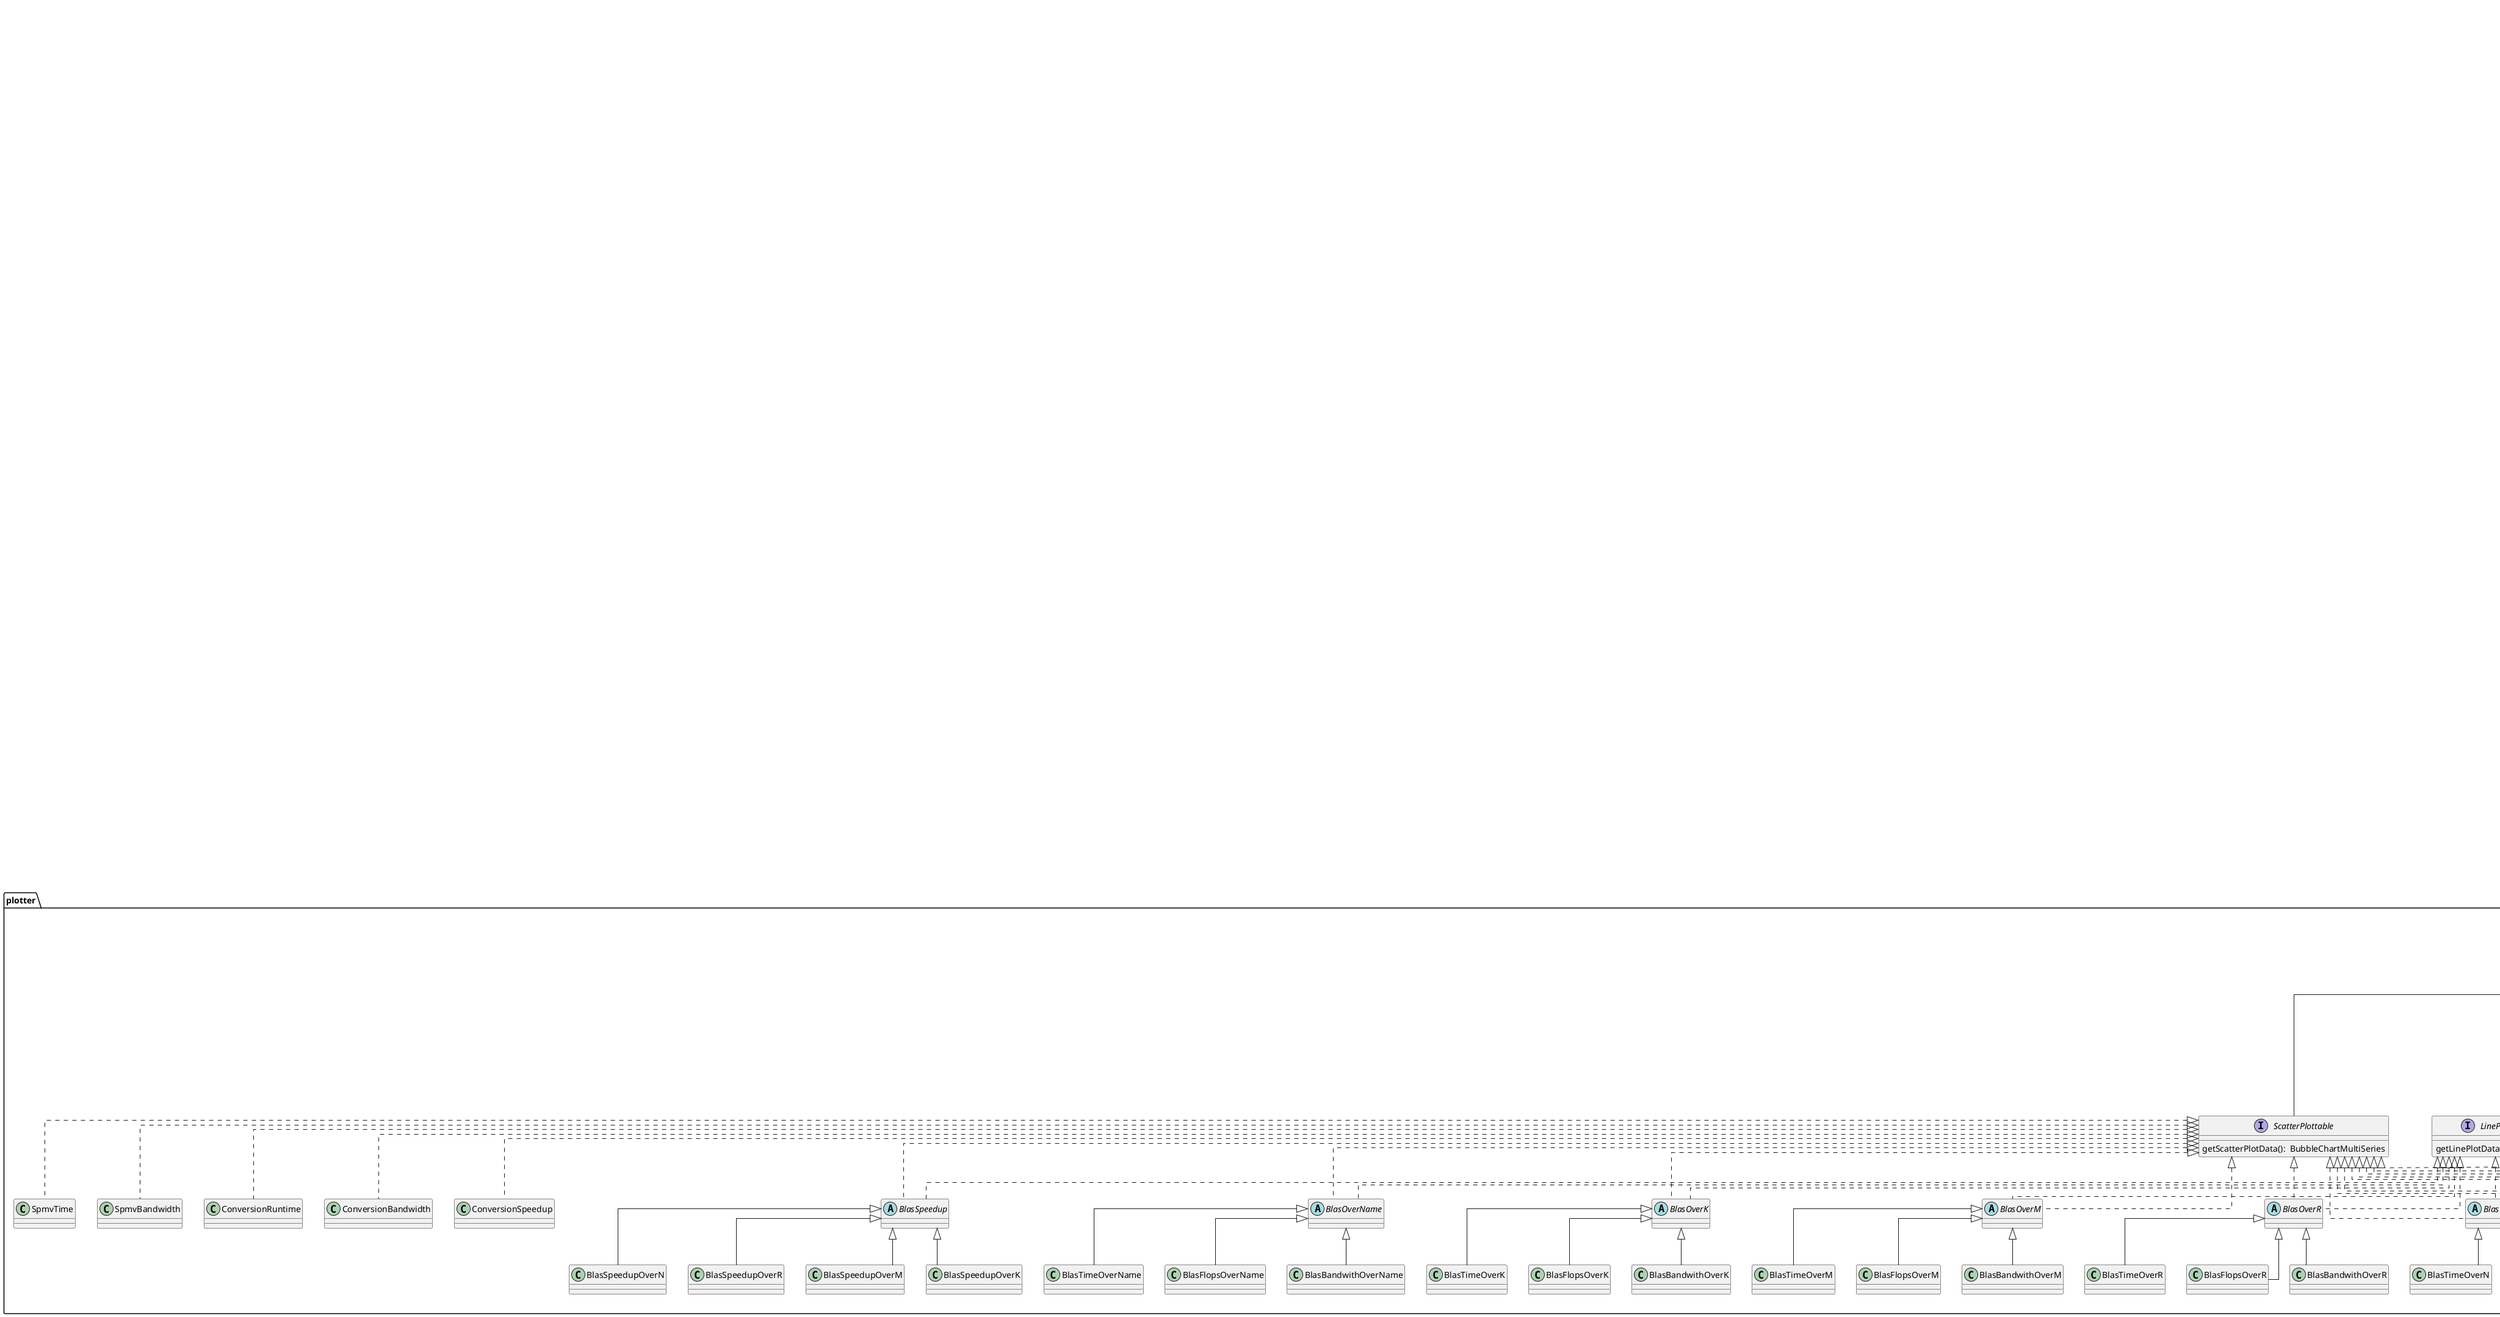 @startuml frontend

'maybe wihtout linetype ortho its more readable 
'edit: no
skinparam linetype ortho

package ui {
    class AppComponent
    class HeaderComponent
    class SideBarComponent

    package sideBar {
        'inspired by ui
        class SideCurrentChosenCommitComponent
        'inspired by scenario, spawns BenchmarkSelectDialogComponent
        class SideBenchmarkSelectComponent {
            spawnBenchmarkSelectDialog() : void
        }
        'inspired by scenario, spawns BenchmarkCompareDialogComponent
        class SideBenchmarkCompareComponent {
            spawnBenchmarkCompareDialog() : void
        }
        'inspired by scenario
        class SideLoadFromTemplateComponent {
            spawnLoadFromTemplateDialog() : void
        }
        'inspired by mockup
        class SidePreviousPlotsComponent

        'contained within SidePreviousPlotsCopmonent
        class PlotCardComponent

        SidePreviousPlotsComponent "1" *-- "*" PlotCardComponent
    }

    package mainContent {
        'inspired by mockup, purpose or functionality not yet clear
        class AveragePerformanceComponent
        'inspired by mockup
        class GitHistoryComponent
        
        class SingleBenchmarkPlotComponent
        class BenchmarkComparisonPlotComponent
    }

    package plotviews {
        class ScatterPlotComponent
        class LinePlotComponent
        class BarPlotComponent
        class SummaryChartComponent
    }

    package dialogs {
        class PlotConfigurationDialogComponent {
            routeToPlotView()
        }
        class BenchmarkSelectDialogComponent {
            @Input configurePlot: boolean;
            spawnPlotConfigurationDialog()
        }
        class LoadFromTemplateDialogComponent {
            spawnPlotConfigurationDialog()
        }
        class ErrorDialogComponent
        class CookieConsentDialogComponent
        class BenchmarkCompareDialogComponent {
            spawnPlotConfigurationDialog()
        }
    }

    AppComponent "1" *-- "1" HeaderComponent
    AppComponent "1" *-- "1" SideBarComponent

    AppComponent .d.> AveragePerformanceComponent : routes to
    AppComponent .d.> GitHistoryComponent : routes to
    AppComponent .d.> SingleBenchmarkPlotComponent : routes to
    AppComponent .d.> BenchmarkComparisonPlotComponent : routes to

    SideBarComponent "1" *-- "1" SideCurrentChosenCommitComponent
    SideBarComponent "1" *-- "1" SideBenchmarkSelectComponent
    SideBarComponent "1" *-- "1" SideBenchmarkCompareComponent
    SideBarComponent "1" *-- "1" SideLoadFromTemplateComponent
    SideBarComponent "1" *-- "1" SidePreviousPlotsComponent


    SideBenchmarkSelectComponent .d.> PlotConfigurationDialogComponent : calls
    SideBenchmarkSelectComponent .d.> BenchmarkSelectDialogComponent : calls
    SideBenchmarkCompareComponent .d.> BenchmarkSelectDialogComponent : calls
    SideLoadFromTemplateComponent .d.> LoadFromTemplateDialogComponent : calls

    BenchmarkSelectDialogComponent .u.> PlotConfigurationDialogComponent : calls
    BenchmarkCompareDialogComponent .u.> PlotConfigurationDialogComponent : calls

    PlotConfigurationDialogComponent ...> SingleBenchmarkPlotComponent : routes to
    PlotConfigurationDialogComponent ...> BenchmarkComparisonPlotComponent : routes to

    LoadFromTemplateDialogComponent ...> SingleBenchmarkPlotComponent : routes to
    LoadFromTemplateDialogComponent ...> BenchmarkComparisonPlotComponent : routes to

    SingleBenchmarkPlotComponent .d..> ScatterPlotComponent :<<uses>>
    SingleBenchmarkPlotComponent .d..> LinePlotComponent :<<uses>>
    SingleBenchmarkPlotComponent .d..> BarPlotComponent :<<uses>>
    SingleBenchmarkPlotComponent .d..> SummaryChartComponent :<<uses>>

    BenchmarkComparisonPlotComponent .d..> LinePlotComponent :<<uses>>
    BenchmarkComparisonPlotComponent .d..> ScatterPlotComponent :<<uses>>
    
    PlotCardComponent .d..> ScatterPlotComponent :<<uses>>
    PlotCardComponent .d..> LinePlotComponent :<<uses>>
    PlotCardComponent .d..> BarPlotComponent :<<uses>>
}

package datahandler {
    class DataService {
        getBranchNames(): string[]
        getCommitHistory(branch: String): Commit[]
        getBenchmarks<T extends Benchmark>(Commit[] commits): T[]
        getBenchmarkComparison(b1 : Benchmark, b2 : Benchmark): BenchmarkComparison
    }

    interface Commit {
        get date() : Date
        get commitMessage() : string
        get author() : string
        get hasBenchmark() : boolean
        get sha() : string
        get branch() : string
    }

    interface DataPoint {
        get name() : string
        get x() : string
        get y() : double
    }

    together {
        'The different benchmark types implement benchmark
        interface Benchmark {
            get name() : string
            get commit() : Commit
            get summary() : DataPoint[]
            get device() : string
            get plotTypes() : PlotType[]
            get plotType<T super PlotType>() : T
            get summary<T super Summary>() : T
        }

        interface BenchmarkComparison {
            get benchmarks() : Benchmark[]
            get plotTypes() : PlotTypes[]
        }

        class ConversionBenchmark implements Benchmark
        class ConversionComparison implements BenchmarkComparison
        class SpmvBenchmark implements Benchmark
        class SpmvComparison implements BenchmarkComparison
        class SolverBenchmark implements Benchmark
        class SolverComparison implements BenchmarkComparison
        class PreconditionerBenchmark implements Benchmark
        class PreconditionerComparison implements BenchmarkComparison
        class BlasBenchmark implements Benchmark
        class BlasComparison implements BenchmarkComparison
    }
    
    DataService ...> DataPoint
    DataService ...> Commit
    DataService ...> Benchmark
    DataService ...> BenchmarkComparison
    
}

package plotter {

    class PlotService {
        generateScatterPlot(benchmark : Benchmark, device : string, plotType : ScatterPlottable) :  BubbleChartMultiSeries
        generateLinePlot(benchmark : Benchmark, device : string, plotType : LinePlottable :  MultiSeries
        generateBarPlot(benchmark : Benchmark, device : string, plotType : BarPlottable) :  MultiSeries

        generateScatterPlot(comparison : BenchmarkComparison, device : string, plotType : ScatterPlottable) :  BubbleChartMultiSeries
        generateLinePlot(comparison : BenchmarkComparison, device : string, plotType : LinePlottable :  MultiSeries

        compileConfiguration(benchmark: Benchmark, device : string, plotType: PlotType) : PlotConfiguration
        generateScatterPlotBasedOnConfig(p : PlotConfiguration): BubbleChartMultiSeries
        generateLinePlotBasedOnConfig(p : PlotConfiguration): MultiSeries
        generateBarPlotBasedOnConfig(p : PlotConfiguration): MultiSeries
    }

    class PlotConfiguration() {
        get benchmarkCommitSha : string
        get device : string
        plotType : string
    }

    interface PlotType {
        get name() : string
        get xAxisName() : string
        get yAxisName() : string
    }

    interface ScatterPlottable extends PlotType {
        getScatterPlotData():  BubbleChartMultiSeries
    }

    interface LinePlottable extends PlotType {
        getLinePlotData(): MultiSeries
    }

    interface BarPlottable extends PlotType {
        getBarPlotData(): MultiSeries
    }

    interface Summary extends PlotType {
        getSummary() : Map<K, V>
        getAmountTested() : int
    }


    class ConversionRuntime implements ScatterPlottable
    class ConversionBandwidth implements ScatterPlottable
    class ConversionSpeedup implements ScatterPlottable
    class ConversionSummary implements Summary
    class SpmvTime implements ScatterPlottable
    class SpmvBandwidth implements ScatterPlottable
    class SpmvPerformanceProfile implements LinePlottable
    class SpmvSpeedup implements LinePlottable
    class SpmvSummary implements Summary

    together {
        together {
            abstract class SolverConvergence implements LinePlottable
            class SolverConvergenceRecurrentResiduals extends SolverConvergence
            class SolverConvergenceTrueResiduals extends SolverConvergence
            class SolverConvergenceImplicitResiduals extends SolverConvergence
        }
        together {
            abstract class SolverConvergenceOverTimestamps implements LinePlottable
            class SolverConvergenceRecurrentResidualsOverTimestamps extends SolverConvergenceOverTimestamps
            class SolverConvergenceTrueResidualsOverTimestamps extends SolverConvergenceOverTimestamps
            class SolverConvergenceImplicitResidualsOverTimeStamps extends SolverConvergenceOverTimestamps
        }
        together {
            abstract class SolverRuntimeBreakdown implements BarPlottable
            class SolverRuntimeBreakdownGenerate extends SolverRuntimeBreakdown
            class SolverRuntimeBreakdownApply extends SolverRuntimeBreakdown
        }
        class SolverAchievedBandwith implements BarPlottable, ScatterPlottable
        class SolverIterationCounts implements ScatterPlottable
        together {
            abstract class SolverTimeToSolution implements ScatterPlottable
            class SolverTimeToSolutionApply extends SolverTimeToSolution
            class SolverTimeToSolutionGenAndApply extends SolverTimeToSolution
        }
        together {
            abstract class SolverSpeedup implements ScatterPlottable
            class SolverSpeedupRuntime extends SolverSpeedup
            class SolverSpeedupIterations extends SolverSpeedup
        }
        class SolverSummary implements Summary
    }
    together {
        together {
            abstract PreconditionerOverviewOverNonzeros implements ScatterPlottable
            class PreconditionerOverviewGenerateTimeOverNonzeros extends PreconditionerOverviewOverNonzeros
            class PreconditionerOverviewApplyTimeOverNonzeros extends PreconditionerOverviewOverNonzeros
        }
        
        together {
            abstract PreconditionerOverviewOverMatrixName implements ScatterPlottable
            class PreconditionerOverviewGenerateTimeOverMatrixName extends PreconditionerOverviewOverMatrixName
            class PreconditionerOverviewApplyTimeOverMatrixName extends PreconditionerOverviewOverMatrixName
        }
        together {
            abstract class PreconditionerRuntimeBreakdown implements BarPlottable

            class PreconditionerRuntimeBreakdownGenerate extends PreconditionerRuntimeBreakdown
            class PreconditionerRuntimeBreakdownApply extends PreconditionerRuntimeBreakdown
        }
        together {
            abstract class PreconditionerSpeedup implements ScatterPlottable
            class PreconditionerSpeedupRuntime extends PreconditionerSpeedup
            class PreconditionerSpeedupIterations extends PreconditionerSpeedup
        }
        class PreconditionerSummary implements Summary
    }
    together {
        together {
            abstract class BlasOverN implements ScatterPlottable, LinePlottable
            class BlasTimeOverN extends BlasOverN
            class BlasFlopsOverN extends BlasOverN
            class BlasBandwithOverN extends BlasOverN
        }
        together {
            abstract class BlasOverR implements ScatterPlottable, LinePlottable
            class BlasTimeOverR extends BlasOverR
            class BlasFlopsOverR extends BlasOverR
            class BlasBandwithOverR extends BlasOverR
        }
        together {
            abstract class BlasOverM implements ScatterPlottable, LinePlottable
            class BlasTimeOverM extends BlasOverM
            class BlasFlopsOverM extends BlasOverM
            class BlasBandwithOverM extends BlasOverM
        }
        together {
            abstract class BlasOverK implements ScatterPlottable, LinePlottable
            class BlasTimeOverK extends BlasOverK
            class BlasFlopsOverK extends BlasOverK
            class BlasBandwithOverK extends BlasOverK
        }
        together {
            abstract class BlasOverName implements ScatterPlottable, LinePlottable
            class BlasTimeOverName extends BlasOverName
            class BlasFlopsOverName extends BlasOverName
            class BlasBandwithOverName extends BlasOverName
        }
        together {
            abstract class BlasSpeedup implements ScatterPlottable, LinePlottable
            class BlasSpeedupOverN extends BlasSpeedup
            class BlasSpeedupOverR extends BlasSpeedup
            class BlasSpeedupOverM extends BlasSpeedup
            class BlasSpeedupOverK extends BlasSpeedup
        }
    }

}

package cookies {
    class CookieService {
        saveConsent(given: boolean): void
        hasDecidedConsent() : boolean
        getConsent() : boolean
        savePlotConfiguration(p: PlotConfiguration): void
        appendRecentPlotConfiguration(PlotConfiguration): void
        getSavedPlotConfigurations(): PlotConfiguration[]
        getRecentPlotConfigurations(): PlotConfiguration[]
    }
}

CookieService <-- AppComponent
CookieService <-- CookieConsentDialogComponent
CookieService <-- SidePreviousPlotsComponent
CookieService <-- SideLoadFromTemplateComponent

DataService <--- BenchmarkSelectDialogComponent

DataService <--- SingleBenchmarkPlotComponent
DataService <--- BenchmarkComparisonPlotComponent
DataService <--- GitHistoryComponent
DataService <--- AveragePerformanceComponent

PlotService --> DataService

PlotService <-- PlotCardComponent

PlotService <-u- ScatterPlotComponent
PlotService <-u- LinePlotComponent
PlotService <-u- BarPlotComponent
PlotService <-u- SummaryChartComponent

@enduml